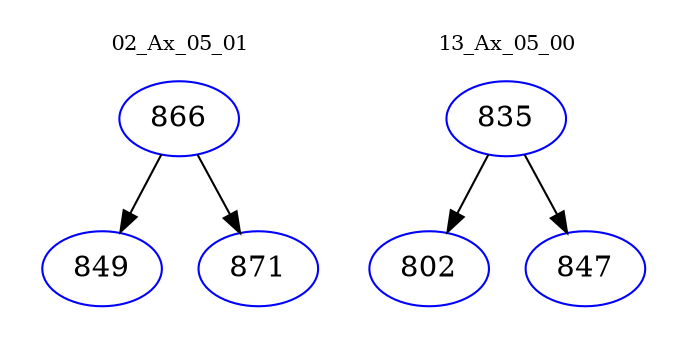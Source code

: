 digraph{
subgraph cluster_0 {
color = white
label = "02_Ax_05_01";
fontsize=10;
T0_866 [label="866", color="blue"]
T0_866 -> T0_849 [color="black"]
T0_849 [label="849", color="blue"]
T0_866 -> T0_871 [color="black"]
T0_871 [label="871", color="blue"]
}
subgraph cluster_1 {
color = white
label = "13_Ax_05_00";
fontsize=10;
T1_835 [label="835", color="blue"]
T1_835 -> T1_802 [color="black"]
T1_802 [label="802", color="blue"]
T1_835 -> T1_847 [color="black"]
T1_847 [label="847", color="blue"]
}
}
